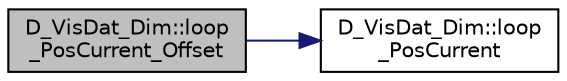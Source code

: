 digraph "D_VisDat_Dim::loop_PosCurrent_Offset"
{
 // LATEX_PDF_SIZE
  edge [fontname="Helvetica",fontsize="10",labelfontname="Helvetica",labelfontsize="10"];
  node [fontname="Helvetica",fontsize="10",shape=record];
  rankdir="LR";
  Node1 [label="D_VisDat_Dim::loop\l_PosCurrent_Offset",height=0.2,width=0.4,color="black", fillcolor="grey75", style="filled", fontcolor="black",tooltip=" "];
  Node1 -> Node2 [color="midnightblue",fontsize="10",style="solid"];
  Node2 [label="D_VisDat_Dim::loop\l_PosCurrent",height=0.2,width=0.4,color="black", fillcolor="white", style="filled",URL="$class_d___vis_dat___dim.html#a15988e7b99cb810e4bf31889822477e3",tooltip=" "];
}
